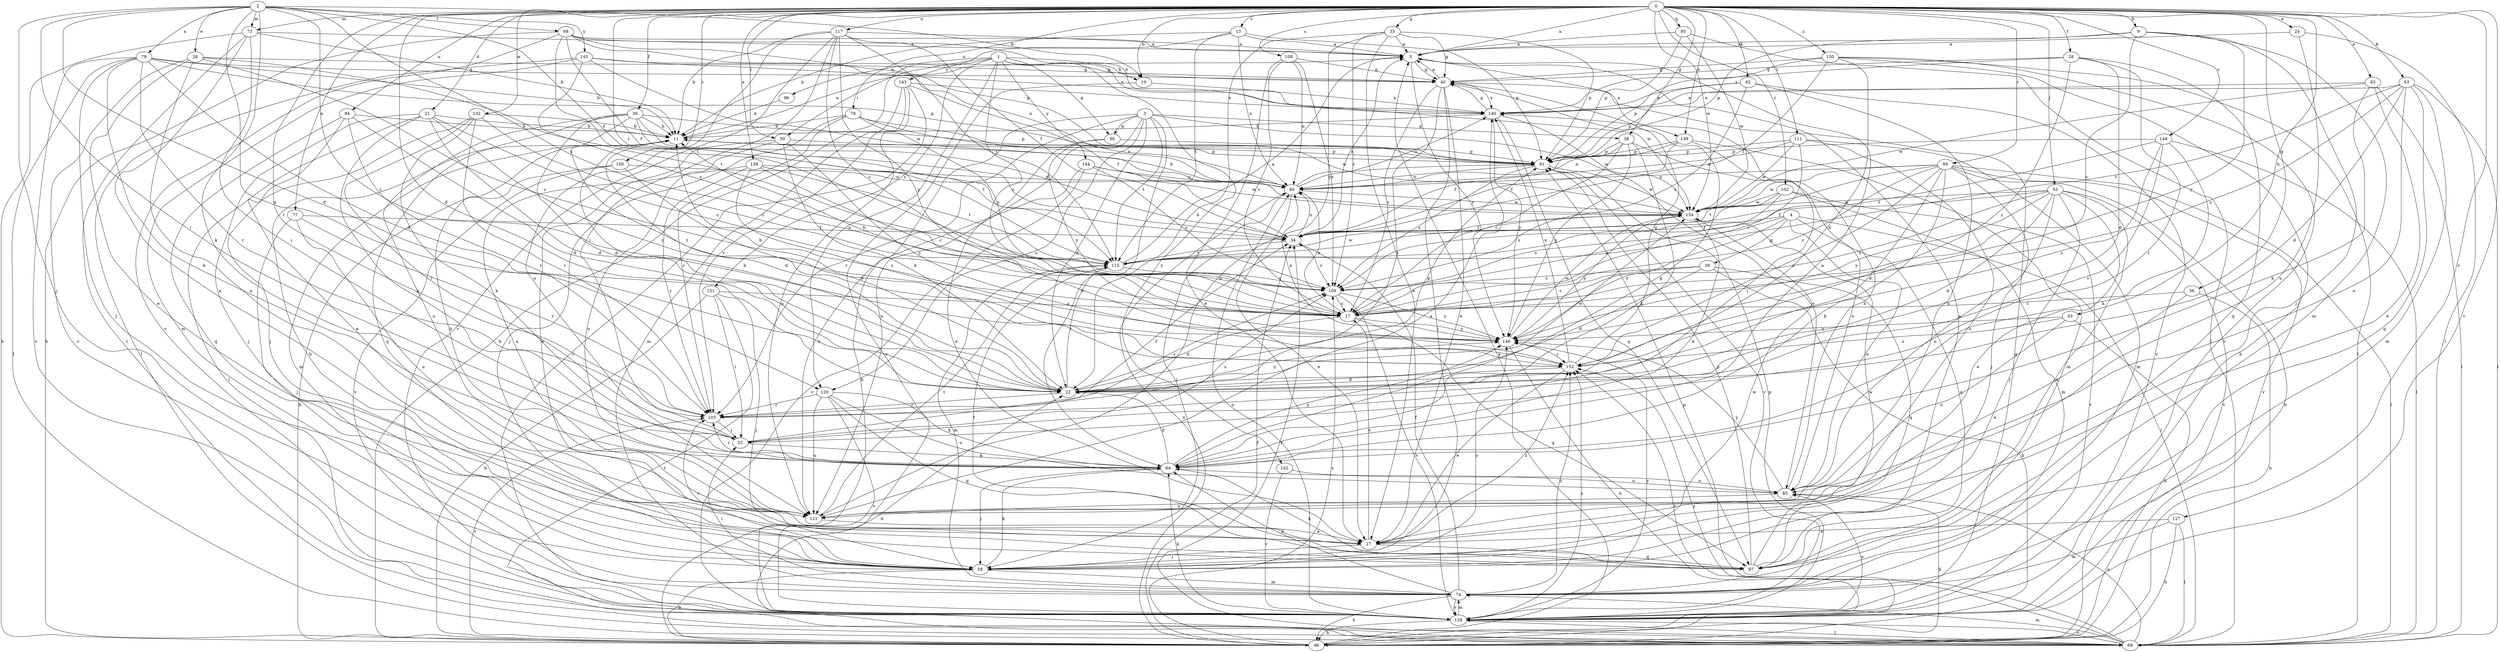 strict digraph  {
0;
1;
2;
3;
4;
5;
9;
10;
11;
13;
17;
21;
22;
24;
26;
27;
28;
30;
34;
35;
36;
38;
39;
40;
43;
46;
50;
52;
53;
58;
62;
63;
64;
68;
69;
73;
74;
76;
77;
79;
80;
83;
84;
85;
90;
91;
95;
96;
97;
99;
100;
102;
103;
108;
109;
111;
115;
117;
120;
121;
127;
128;
132;
134;
138;
139;
140;
142;
143;
144;
145;
146;
148;
150;
151;
152;
0 -> 5  [label=a];
0 -> 9  [label=b];
0 -> 10  [label=b];
0 -> 13  [label=c];
0 -> 21  [label=d];
0 -> 22  [label=d];
0 -> 24  [label=e];
0 -> 28  [label=f];
0 -> 30  [label=f];
0 -> 35  [label=g];
0 -> 36  [label=g];
0 -> 38  [label=g];
0 -> 43  [label=h];
0 -> 50  [label=i];
0 -> 53  [label=j];
0 -> 62  [label=k];
0 -> 63  [label=k];
0 -> 73  [label=m];
0 -> 76  [label=n];
0 -> 77  [label=n];
0 -> 83  [label=o];
0 -> 84  [label=o];
0 -> 95  [label=q];
0 -> 99  [label=r];
0 -> 100  [label=r];
0 -> 102  [label=r];
0 -> 103  [label=r];
0 -> 108  [label=s];
0 -> 111  [label=t];
0 -> 115  [label=t];
0 -> 117  [label=u];
0 -> 127  [label=v];
0 -> 128  [label=v];
0 -> 132  [label=w];
0 -> 134  [label=w];
0 -> 138  [label=x];
0 -> 139  [label=x];
0 -> 148  [label=z];
0 -> 150  [label=z];
1 -> 10  [label=b];
1 -> 17  [label=c];
1 -> 50  [label=i];
1 -> 90  [label=p];
1 -> 96  [label=q];
1 -> 120  [label=u];
1 -> 134  [label=w];
1 -> 142  [label=y];
1 -> 143  [label=y];
1 -> 144  [label=y];
1 -> 151  [label=z];
2 -> 10  [label=b];
2 -> 22  [label=d];
2 -> 26  [label=e];
2 -> 34  [label=f];
2 -> 52  [label=i];
2 -> 58  [label=j];
2 -> 64  [label=k];
2 -> 68  [label=l];
2 -> 73  [label=m];
2 -> 79  [label=n];
2 -> 109  [label=s];
2 -> 120  [label=u];
2 -> 145  [label=y];
2 -> 152  [label=z];
3 -> 22  [label=d];
3 -> 38  [label=g];
3 -> 46  [label=h];
3 -> 64  [label=k];
3 -> 90  [label=p];
3 -> 103  [label=r];
3 -> 115  [label=t];
3 -> 120  [label=u];
3 -> 121  [label=u];
3 -> 134  [label=w];
4 -> 34  [label=f];
4 -> 39  [label=g];
4 -> 69  [label=l];
4 -> 85  [label=o];
4 -> 97  [label=q];
4 -> 109  [label=s];
4 -> 146  [label=y];
5 -> 40  [label=g];
5 -> 139  [label=x];
5 -> 146  [label=y];
9 -> 5  [label=a];
9 -> 17  [label=c];
9 -> 58  [label=j];
9 -> 74  [label=m];
9 -> 91  [label=p];
9 -> 146  [label=y];
10 -> 128  [label=v];
10 -> 140  [label=x];
11 -> 5  [label=a];
11 -> 22  [label=d];
11 -> 74  [label=m];
11 -> 91  [label=p];
13 -> 5  [label=a];
13 -> 11  [label=b];
13 -> 46  [label=h];
13 -> 80  [label=n];
13 -> 91  [label=p];
13 -> 115  [label=t];
17 -> 11  [label=b];
17 -> 22  [label=d];
17 -> 80  [label=n];
17 -> 97  [label=q];
17 -> 146  [label=y];
21 -> 11  [label=b];
21 -> 17  [label=c];
21 -> 22  [label=d];
21 -> 58  [label=j];
21 -> 64  [label=k];
21 -> 69  [label=l];
21 -> 152  [label=z];
22 -> 11  [label=b];
22 -> 91  [label=p];
22 -> 103  [label=r];
22 -> 115  [label=t];
22 -> 134  [label=w];
22 -> 146  [label=y];
24 -> 5  [label=a];
24 -> 69  [label=l];
24 -> 121  [label=u];
26 -> 17  [label=c];
26 -> 27  [label=e];
26 -> 40  [label=g];
26 -> 115  [label=t];
26 -> 121  [label=u];
26 -> 128  [label=v];
27 -> 17  [label=c];
27 -> 58  [label=j];
27 -> 97  [label=q];
27 -> 152  [label=z];
28 -> 22  [label=d];
28 -> 40  [label=g];
28 -> 52  [label=i];
28 -> 97  [label=q];
28 -> 140  [label=x];
28 -> 152  [label=z];
30 -> 11  [label=b];
30 -> 22  [label=d];
30 -> 34  [label=f];
30 -> 91  [label=p];
30 -> 97  [label=q];
30 -> 115  [label=t];
30 -> 121  [label=u];
30 -> 152  [label=z];
34 -> 5  [label=a];
34 -> 80  [label=n];
34 -> 109  [label=s];
34 -> 115  [label=t];
35 -> 5  [label=a];
35 -> 22  [label=d];
35 -> 27  [label=e];
35 -> 40  [label=g];
35 -> 91  [label=p];
35 -> 109  [label=s];
35 -> 121  [label=u];
36 -> 17  [label=c];
36 -> 27  [label=e];
36 -> 46  [label=h];
38 -> 17  [label=c];
38 -> 34  [label=f];
38 -> 64  [label=k];
38 -> 85  [label=o];
38 -> 91  [label=p];
38 -> 146  [label=y];
39 -> 17  [label=c];
39 -> 22  [label=d];
39 -> 46  [label=h];
39 -> 97  [label=q];
39 -> 109  [label=s];
40 -> 5  [label=a];
40 -> 17  [label=c];
40 -> 27  [label=e];
40 -> 58  [label=j];
40 -> 103  [label=r];
40 -> 140  [label=x];
43 -> 46  [label=h];
43 -> 85  [label=o];
43 -> 146  [label=y];
43 -> 152  [label=z];
46 -> 5  [label=a];
46 -> 34  [label=f];
46 -> 80  [label=n];
46 -> 103  [label=r];
46 -> 109  [label=s];
46 -> 152  [label=z];
50 -> 22  [label=d];
50 -> 27  [label=e];
50 -> 91  [label=p];
50 -> 121  [label=u];
50 -> 152  [label=z];
52 -> 34  [label=f];
52 -> 64  [label=k];
52 -> 109  [label=s];
53 -> 17  [label=c];
53 -> 22  [label=d];
53 -> 27  [label=e];
53 -> 34  [label=f];
53 -> 58  [label=j];
53 -> 85  [label=o];
53 -> 97  [label=q];
53 -> 128  [label=v];
53 -> 134  [label=w];
53 -> 146  [label=y];
58 -> 11  [label=b];
58 -> 46  [label=h];
58 -> 64  [label=k];
58 -> 74  [label=m];
58 -> 103  [label=r];
58 -> 134  [label=w];
58 -> 146  [label=y];
62 -> 91  [label=p];
62 -> 109  [label=s];
62 -> 121  [label=u];
62 -> 128  [label=v];
62 -> 140  [label=x];
63 -> 17  [label=c];
63 -> 22  [label=d];
63 -> 69  [label=l];
63 -> 74  [label=m];
63 -> 85  [label=o];
63 -> 97  [label=q];
63 -> 115  [label=t];
63 -> 140  [label=x];
64 -> 5  [label=a];
64 -> 22  [label=d];
64 -> 40  [label=g];
64 -> 58  [label=j];
64 -> 85  [label=o];
64 -> 103  [label=r];
64 -> 146  [label=y];
68 -> 5  [label=a];
68 -> 34  [label=f];
68 -> 46  [label=h];
68 -> 80  [label=n];
68 -> 91  [label=p];
68 -> 115  [label=t];
68 -> 128  [label=v];
68 -> 140  [label=x];
69 -> 22  [label=d];
69 -> 34  [label=f];
69 -> 74  [label=m];
69 -> 85  [label=o];
69 -> 91  [label=p];
69 -> 128  [label=v];
69 -> 152  [label=z];
73 -> 5  [label=a];
73 -> 11  [label=b];
73 -> 27  [label=e];
73 -> 46  [label=h];
73 -> 52  [label=i];
73 -> 69  [label=l];
74 -> 34  [label=f];
74 -> 46  [label=h];
74 -> 52  [label=i];
74 -> 64  [label=k];
74 -> 128  [label=v];
74 -> 152  [label=z];
76 -> 11  [label=b];
76 -> 58  [label=j];
76 -> 80  [label=n];
76 -> 103  [label=r];
76 -> 109  [label=s];
76 -> 134  [label=w];
77 -> 34  [label=f];
77 -> 58  [label=j];
77 -> 103  [label=r];
77 -> 121  [label=u];
79 -> 11  [label=b];
79 -> 22  [label=d];
79 -> 40  [label=g];
79 -> 58  [label=j];
79 -> 64  [label=k];
79 -> 69  [label=l];
79 -> 91  [label=p];
79 -> 103  [label=r];
79 -> 128  [label=v];
80 -> 11  [label=b];
80 -> 27  [label=e];
80 -> 58  [label=j];
80 -> 91  [label=p];
80 -> 134  [label=w];
80 -> 140  [label=x];
83 -> 27  [label=e];
83 -> 64  [label=k];
83 -> 69  [label=l];
83 -> 134  [label=w];
83 -> 140  [label=x];
84 -> 11  [label=b];
84 -> 22  [label=d];
84 -> 27  [label=e];
84 -> 97  [label=q];
84 -> 103  [label=r];
85 -> 46  [label=h];
85 -> 121  [label=u];
85 -> 140  [label=x];
85 -> 146  [label=y];
90 -> 27  [label=e];
90 -> 91  [label=p];
90 -> 146  [label=y];
91 -> 80  [label=n];
91 -> 109  [label=s];
91 -> 128  [label=v];
91 -> 134  [label=w];
95 -> 5  [label=a];
95 -> 69  [label=l];
95 -> 91  [label=p];
95 -> 134  [label=w];
96 -> 11  [label=b];
97 -> 5  [label=a];
97 -> 64  [label=k];
97 -> 91  [label=p];
97 -> 115  [label=t];
97 -> 134  [label=w];
99 -> 17  [label=c];
99 -> 22  [label=d];
99 -> 46  [label=h];
99 -> 58  [label=j];
99 -> 64  [label=k];
99 -> 69  [label=l];
99 -> 80  [label=n];
99 -> 115  [label=t];
99 -> 128  [label=v];
99 -> 134  [label=w];
99 -> 152  [label=z];
100 -> 22  [label=d];
100 -> 46  [label=h];
100 -> 80  [label=n];
100 -> 128  [label=v];
102 -> 17  [label=c];
102 -> 74  [label=m];
102 -> 109  [label=s];
102 -> 128  [label=v];
102 -> 134  [label=w];
103 -> 52  [label=i];
103 -> 109  [label=s];
108 -> 17  [label=c];
108 -> 27  [label=e];
108 -> 40  [label=g];
108 -> 80  [label=n];
108 -> 109  [label=s];
109 -> 17  [label=c];
109 -> 128  [label=v];
109 -> 146  [label=y];
111 -> 17  [label=c];
111 -> 74  [label=m];
111 -> 80  [label=n];
111 -> 91  [label=p];
111 -> 121  [label=u];
111 -> 134  [label=w];
115 -> 5  [label=a];
115 -> 74  [label=m];
115 -> 109  [label=s];
115 -> 134  [label=w];
117 -> 5  [label=a];
117 -> 11  [label=b];
117 -> 17  [label=c];
117 -> 34  [label=f];
117 -> 52  [label=i];
117 -> 115  [label=t];
117 -> 121  [label=u];
117 -> 128  [label=v];
117 -> 146  [label=y];
120 -> 64  [label=k];
120 -> 85  [label=o];
120 -> 97  [label=q];
120 -> 103  [label=r];
120 -> 121  [label=u];
120 -> 128  [label=v];
121 -> 11  [label=b];
121 -> 27  [label=e];
121 -> 115  [label=t];
121 -> 140  [label=x];
127 -> 27  [label=e];
127 -> 46  [label=h];
127 -> 69  [label=l];
127 -> 74  [label=m];
128 -> 40  [label=g];
128 -> 46  [label=h];
128 -> 64  [label=k];
128 -> 69  [label=l];
128 -> 74  [label=m];
128 -> 80  [label=n];
128 -> 85  [label=o];
128 -> 91  [label=p];
128 -> 146  [label=y];
128 -> 152  [label=z];
132 -> 11  [label=b];
132 -> 17  [label=c];
132 -> 52  [label=i];
132 -> 58  [label=j];
132 -> 64  [label=k];
132 -> 103  [label=r];
134 -> 34  [label=f];
134 -> 64  [label=k];
134 -> 146  [label=y];
138 -> 17  [label=c];
138 -> 80  [label=n];
138 -> 103  [label=r];
138 -> 115  [label=t];
138 -> 121  [label=u];
138 -> 152  [label=z];
139 -> 34  [label=f];
139 -> 52  [label=i];
139 -> 74  [label=m];
139 -> 80  [label=n];
139 -> 91  [label=p];
140 -> 11  [label=b];
140 -> 40  [label=g];
140 -> 85  [label=o];
140 -> 97  [label=q];
140 -> 146  [label=y];
142 -> 85  [label=o];
142 -> 128  [label=v];
143 -> 34  [label=f];
143 -> 74  [label=m];
143 -> 103  [label=r];
143 -> 121  [label=u];
143 -> 128  [label=v];
143 -> 140  [label=x];
144 -> 80  [label=n];
144 -> 109  [label=s];
144 -> 121  [label=u];
144 -> 128  [label=v];
144 -> 134  [label=w];
145 -> 40  [label=g];
145 -> 69  [label=l];
145 -> 74  [label=m];
145 -> 109  [label=s];
145 -> 134  [label=w];
145 -> 140  [label=x];
146 -> 11  [label=b];
146 -> 46  [label=h];
146 -> 80  [label=n];
146 -> 134  [label=w];
146 -> 152  [label=z];
148 -> 64  [label=k];
148 -> 69  [label=l];
148 -> 91  [label=p];
148 -> 103  [label=r];
148 -> 115  [label=t];
148 -> 152  [label=z];
150 -> 22  [label=d];
150 -> 34  [label=f];
150 -> 40  [label=g];
150 -> 46  [label=h];
150 -> 69  [label=l];
150 -> 91  [label=p];
150 -> 128  [label=v];
151 -> 17  [label=c];
151 -> 46  [label=h];
151 -> 52  [label=i];
151 -> 58  [label=j];
151 -> 69  [label=l];
152 -> 22  [label=d];
152 -> 27  [label=e];
152 -> 40  [label=g];
152 -> 140  [label=x];
}
